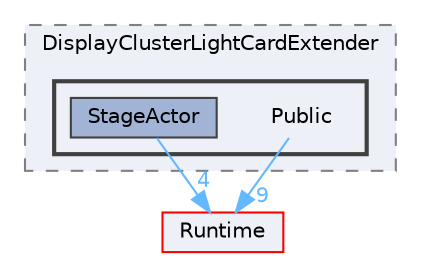 digraph "Public"
{
 // INTERACTIVE_SVG=YES
 // LATEX_PDF_SIZE
  bgcolor="transparent";
  edge [fontname=Helvetica,fontsize=10,labelfontname=Helvetica,labelfontsize=10];
  node [fontname=Helvetica,fontsize=10,shape=box,height=0.2,width=0.4];
  compound=true
  subgraph clusterdir_5b92fa8a15013ae79f4e5d4e6dfe955b {
    graph [ bgcolor="#edf0f7", pencolor="grey50", label="DisplayClusterLightCardExtender", fontname=Helvetica,fontsize=10 style="filled,dashed", URL="dir_5b92fa8a15013ae79f4e5d4e6dfe955b.html",tooltip=""]
  subgraph clusterdir_833ad9ba84b0cba47625491ba385c151 {
    graph [ bgcolor="#edf0f7", pencolor="grey25", label="", fontname=Helvetica,fontsize=10 style="filled,bold", URL="dir_833ad9ba84b0cba47625491ba385c151.html",tooltip=""]
    dir_833ad9ba84b0cba47625491ba385c151 [shape=plaintext, label="Public"];
  dir_3ffd6df366df79d1464603dc08bdc0bb [label="StageActor", fillcolor="#a2b4d6", color="grey25", style="filled", URL="dir_3ffd6df366df79d1464603dc08bdc0bb.html",tooltip=""];
  }
  }
  dir_7536b172fbd480bfd146a1b1acd6856b [label="Runtime", fillcolor="#edf0f7", color="red", style="filled", URL="dir_7536b172fbd480bfd146a1b1acd6856b.html",tooltip=""];
  dir_833ad9ba84b0cba47625491ba385c151->dir_7536b172fbd480bfd146a1b1acd6856b [headlabel="9", labeldistance=1.5 headhref="dir_000900_000984.html" href="dir_000900_000984.html" color="steelblue1" fontcolor="steelblue1"];
  dir_3ffd6df366df79d1464603dc08bdc0bb->dir_7536b172fbd480bfd146a1b1acd6856b [headlabel="4", labeldistance=1.5 headhref="dir_001132_000984.html" href="dir_001132_000984.html" color="steelblue1" fontcolor="steelblue1"];
}
